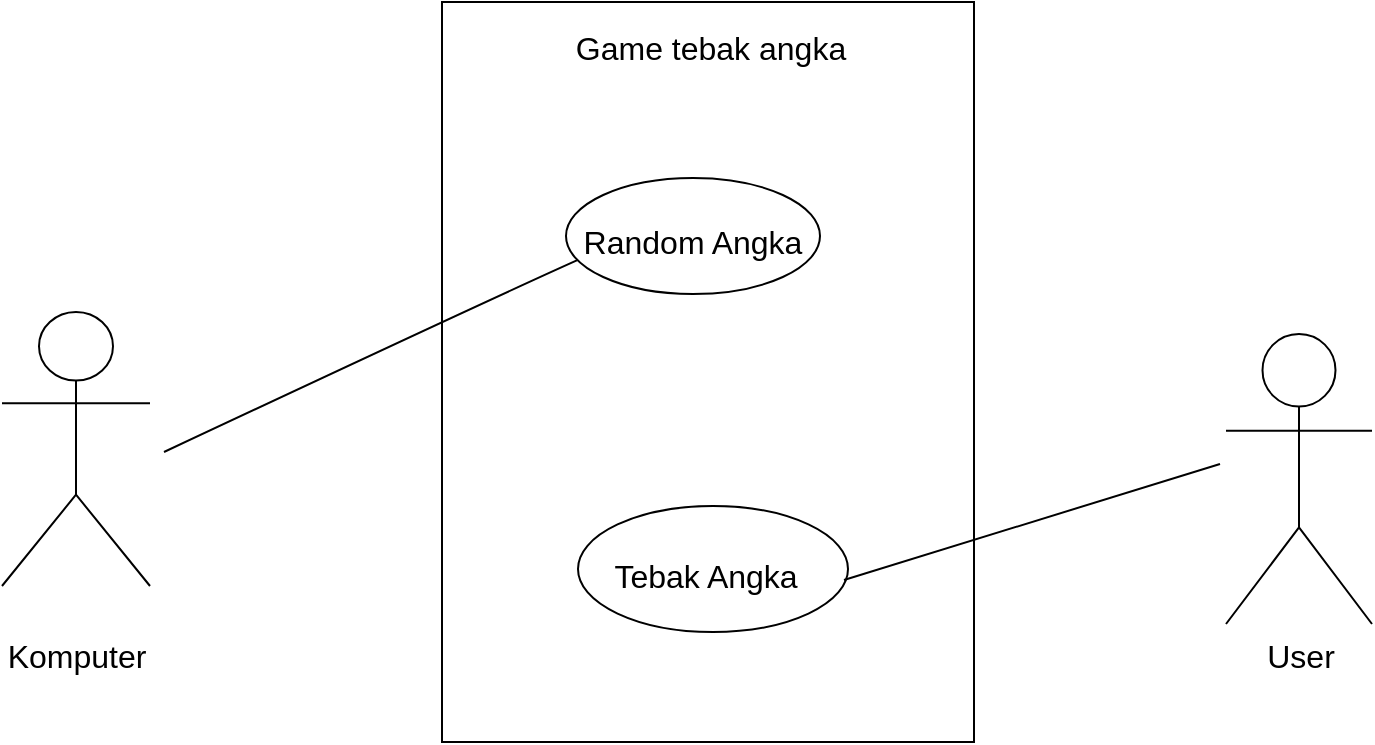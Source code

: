 <mxfile version="21.7.4" type="github">
  <diagram name="Page-1" id="oX0O7x2AV8OLNEpr0H9C">
    <mxGraphModel dx="1442" dy="1065" grid="0" gridSize="10" guides="1" tooltips="1" connect="1" arrows="1" fold="1" page="0" pageScale="1" pageWidth="850" pageHeight="1100" math="0" shadow="0">
      <root>
        <mxCell id="0" />
        <mxCell id="1" parent="0" />
        <mxCell id="jiFoIyTCXKEM6r-_tV8Z-6" value="" style="rounded=0;whiteSpace=wrap;html=1;fontSize=16;" vertex="1" parent="1">
          <mxGeometry x="109" y="-131" width="266" height="370" as="geometry" />
        </mxCell>
        <mxCell id="jiFoIyTCXKEM6r-_tV8Z-13" value="Game tebak angka" style="text;html=1;strokeColor=none;fillColor=none;align=center;verticalAlign=middle;whiteSpace=wrap;rounded=0;fontSize=16;" vertex="1" parent="1">
          <mxGeometry x="160" y="-125" width="167" height="34" as="geometry" />
        </mxCell>
        <mxCell id="jiFoIyTCXKEM6r-_tV8Z-14" value="" style="ellipse;whiteSpace=wrap;html=1;fontSize=16;" vertex="1" parent="1">
          <mxGeometry x="171" y="-43" width="127" height="58" as="geometry" />
        </mxCell>
        <mxCell id="jiFoIyTCXKEM6r-_tV8Z-16" value="Random Angka" style="text;html=1;strokeColor=none;fillColor=none;align=center;verticalAlign=middle;whiteSpace=wrap;rounded=0;fontSize=16;" vertex="1" parent="1">
          <mxGeometry x="171.75" y="-39" width="124.5" height="56" as="geometry" />
        </mxCell>
        <mxCell id="jiFoIyTCXKEM6r-_tV8Z-22" value="&lt;div&gt;&lt;br&gt;&lt;/div&gt;&lt;div&gt;Komputer&lt;br&gt;&lt;/div&gt;" style="shape=umlActor;verticalLabelPosition=bottom;verticalAlign=top;html=1;outlineConnect=0;fontSize=16;" vertex="1" parent="1">
          <mxGeometry x="-111" y="24" width="74" height="137" as="geometry" />
        </mxCell>
        <mxCell id="jiFoIyTCXKEM6r-_tV8Z-23" value="User" style="shape=umlActor;verticalLabelPosition=bottom;verticalAlign=top;html=1;outlineConnect=0;fontSize=16;" vertex="1" parent="1">
          <mxGeometry x="501" y="35" width="73" height="145" as="geometry" />
        </mxCell>
        <mxCell id="jiFoIyTCXKEM6r-_tV8Z-25" value="" style="endArrow=none;html=1;rounded=0;fontSize=12;startSize=8;endSize=8;curved=1;entryX=0.047;entryY=0.706;entryDx=0;entryDy=0;entryPerimeter=0;" edge="1" parent="1" target="jiFoIyTCXKEM6r-_tV8Z-14">
          <mxGeometry width="50" height="50" relative="1" as="geometry">
            <mxPoint x="-30" y="94" as="sourcePoint" />
            <mxPoint x="173" y="75" as="targetPoint" />
            <Array as="points">
              <mxPoint x="130" y="19" />
            </Array>
          </mxGeometry>
        </mxCell>
        <mxCell id="jiFoIyTCXKEM6r-_tV8Z-26" value="" style="ellipse;whiteSpace=wrap;html=1;fontSize=16;" vertex="1" parent="1">
          <mxGeometry x="177" y="121" width="135" height="63" as="geometry" />
        </mxCell>
        <mxCell id="jiFoIyTCXKEM6r-_tV8Z-27" value="&lt;div&gt;&lt;br&gt;&lt;/div&gt;&lt;div&gt;Tebak Angka&lt;br&gt;&lt;/div&gt;" style="text;html=1;strokeColor=none;fillColor=none;align=center;verticalAlign=middle;whiteSpace=wrap;rounded=0;fontSize=16;" vertex="1" parent="1">
          <mxGeometry x="184.75" y="111" width="111.5" height="69" as="geometry" />
        </mxCell>
        <mxCell id="jiFoIyTCXKEM6r-_tV8Z-28" style="edgeStyle=none;curved=1;rounded=0;orthogonalLoop=1;jettySize=auto;html=1;entryX=1;entryY=0.25;entryDx=0;entryDy=0;fontSize=12;startSize=8;endSize=8;" edge="1" parent="1" source="jiFoIyTCXKEM6r-_tV8Z-27" target="jiFoIyTCXKEM6r-_tV8Z-27">
          <mxGeometry relative="1" as="geometry" />
        </mxCell>
        <mxCell id="jiFoIyTCXKEM6r-_tV8Z-30" value="" style="endArrow=none;html=1;rounded=0;fontSize=12;startSize=8;endSize=8;curved=1;" edge="1" parent="1">
          <mxGeometry width="50" height="50" relative="1" as="geometry">
            <mxPoint x="310" y="158" as="sourcePoint" />
            <mxPoint x="498" y="100" as="targetPoint" />
          </mxGeometry>
        </mxCell>
      </root>
    </mxGraphModel>
  </diagram>
</mxfile>
